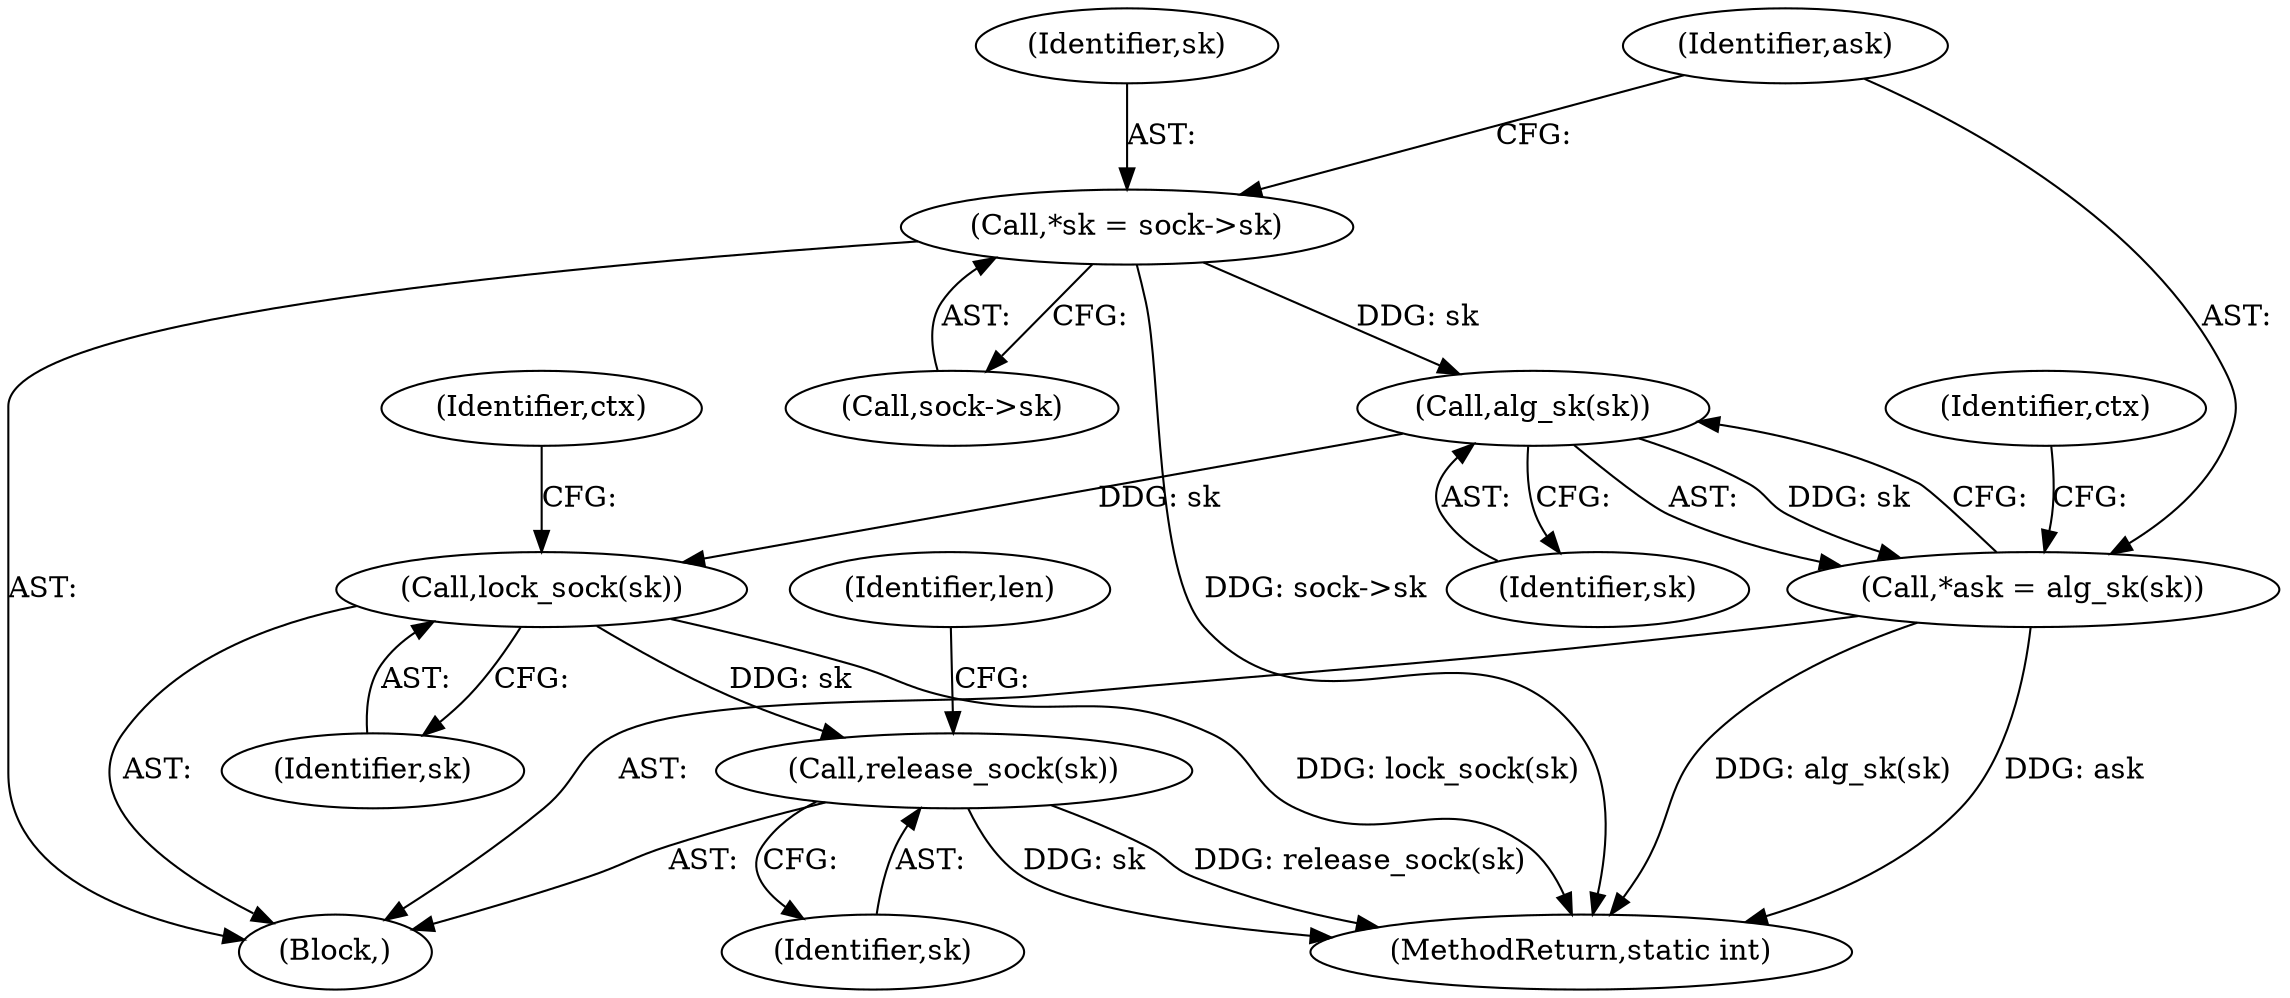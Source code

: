 digraph "0_linux_f3d3342602f8bcbf37d7c46641cb9bca7618eb1c@pointer" {
"1000116" [label="(Call,alg_sk(sk))"];
"1000108" [label="(Call,*sk = sock->sk)"];
"1000114" [label="(Call,*ask = alg_sk(sk))"];
"1000151" [label="(Call,lock_sock(sk))"];
"1000199" [label="(Call,release_sock(sk))"];
"1000110" [label="(Call,sock->sk)"];
"1000152" [label="(Identifier,sk)"];
"1000114" [label="(Call,*ask = alg_sk(sk))"];
"1000117" [label="(Identifier,sk)"];
"1000106" [label="(Block,)"];
"1000115" [label="(Identifier,ask)"];
"1000202" [label="(MethodReturn,static int)"];
"1000200" [label="(Identifier,sk)"];
"1000199" [label="(Call,release_sock(sk))"];
"1000201" [label="(Identifier,len)"];
"1000108" [label="(Call,*sk = sock->sk)"];
"1000109" [label="(Identifier,sk)"];
"1000116" [label="(Call,alg_sk(sk))"];
"1000151" [label="(Call,lock_sock(sk))"];
"1000155" [label="(Identifier,ctx)"];
"1000120" [label="(Identifier,ctx)"];
"1000116" -> "1000114"  [label="AST: "];
"1000116" -> "1000117"  [label="CFG: "];
"1000117" -> "1000116"  [label="AST: "];
"1000114" -> "1000116"  [label="CFG: "];
"1000116" -> "1000114"  [label="DDG: sk"];
"1000108" -> "1000116"  [label="DDG: sk"];
"1000116" -> "1000151"  [label="DDG: sk"];
"1000108" -> "1000106"  [label="AST: "];
"1000108" -> "1000110"  [label="CFG: "];
"1000109" -> "1000108"  [label="AST: "];
"1000110" -> "1000108"  [label="AST: "];
"1000115" -> "1000108"  [label="CFG: "];
"1000108" -> "1000202"  [label="DDG: sock->sk"];
"1000114" -> "1000106"  [label="AST: "];
"1000115" -> "1000114"  [label="AST: "];
"1000120" -> "1000114"  [label="CFG: "];
"1000114" -> "1000202"  [label="DDG: ask"];
"1000114" -> "1000202"  [label="DDG: alg_sk(sk)"];
"1000151" -> "1000106"  [label="AST: "];
"1000151" -> "1000152"  [label="CFG: "];
"1000152" -> "1000151"  [label="AST: "];
"1000155" -> "1000151"  [label="CFG: "];
"1000151" -> "1000202"  [label="DDG: lock_sock(sk)"];
"1000151" -> "1000199"  [label="DDG: sk"];
"1000199" -> "1000106"  [label="AST: "];
"1000199" -> "1000200"  [label="CFG: "];
"1000200" -> "1000199"  [label="AST: "];
"1000201" -> "1000199"  [label="CFG: "];
"1000199" -> "1000202"  [label="DDG: sk"];
"1000199" -> "1000202"  [label="DDG: release_sock(sk)"];
}
